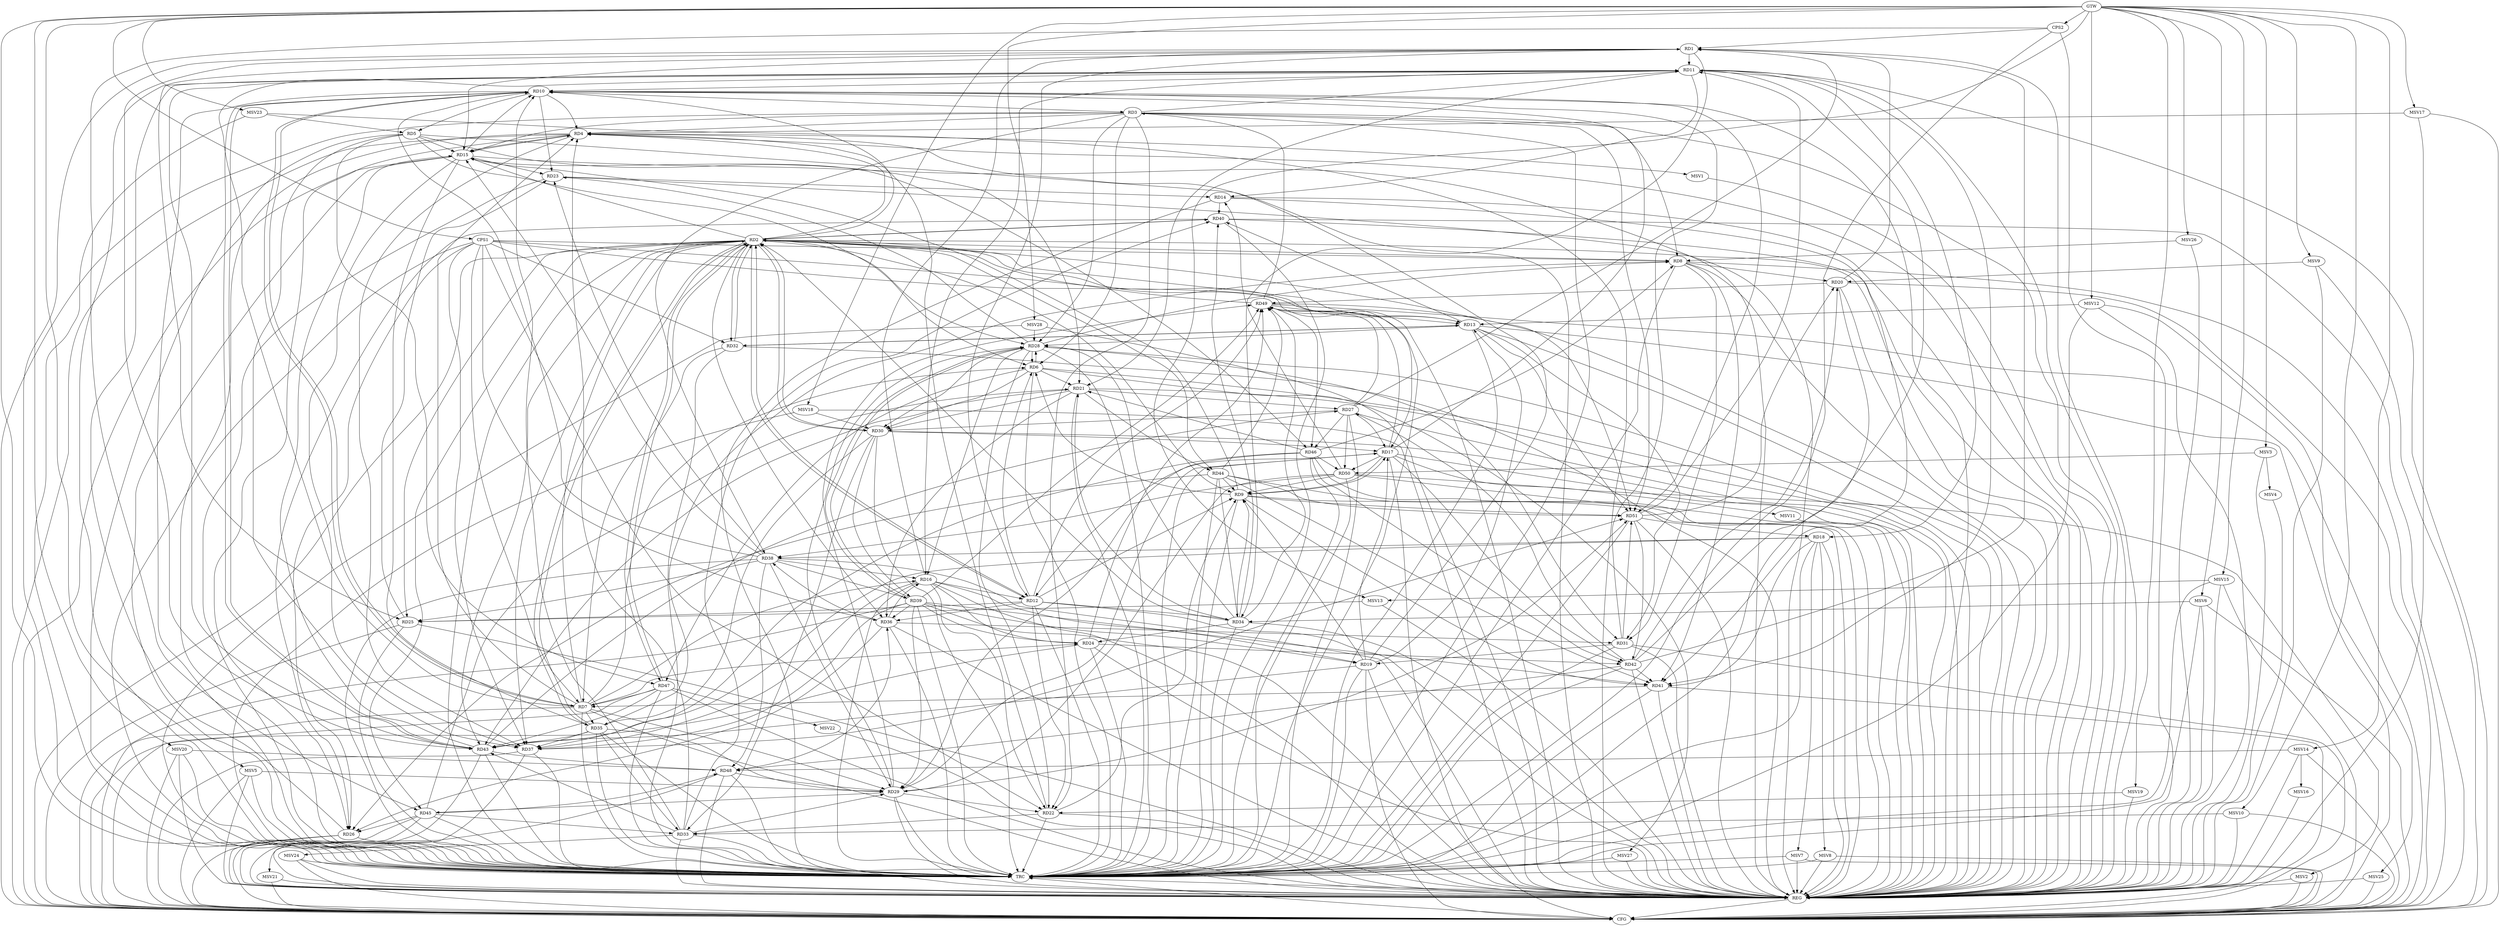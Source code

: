 strict digraph G {
  RD1 [ label="RD1" ];
  RD2 [ label="RD2" ];
  RD3 [ label="RD3" ];
  RD4 [ label="RD4" ];
  RD5 [ label="RD5" ];
  RD6 [ label="RD6" ];
  RD7 [ label="RD7" ];
  RD8 [ label="RD8" ];
  RD9 [ label="RD9" ];
  RD10 [ label="RD10" ];
  RD11 [ label="RD11" ];
  RD12 [ label="RD12" ];
  RD13 [ label="RD13" ];
  RD14 [ label="RD14" ];
  RD15 [ label="RD15" ];
  RD16 [ label="RD16" ];
  RD17 [ label="RD17" ];
  RD18 [ label="RD18" ];
  RD19 [ label="RD19" ];
  RD20 [ label="RD20" ];
  RD21 [ label="RD21" ];
  RD22 [ label="RD22" ];
  RD23 [ label="RD23" ];
  RD24 [ label="RD24" ];
  RD25 [ label="RD25" ];
  RD26 [ label="RD26" ];
  RD27 [ label="RD27" ];
  RD28 [ label="RD28" ];
  RD29 [ label="RD29" ];
  RD30 [ label="RD30" ];
  RD31 [ label="RD31" ];
  RD32 [ label="RD32" ];
  RD33 [ label="RD33" ];
  RD34 [ label="RD34" ];
  RD35 [ label="RD35" ];
  RD36 [ label="RD36" ];
  RD37 [ label="RD37" ];
  RD38 [ label="RD38" ];
  RD39 [ label="RD39" ];
  RD40 [ label="RD40" ];
  RD41 [ label="RD41" ];
  RD42 [ label="RD42" ];
  RD43 [ label="RD43" ];
  RD44 [ label="RD44" ];
  RD45 [ label="RD45" ];
  RD46 [ label="RD46" ];
  RD47 [ label="RD47" ];
  RD48 [ label="RD48" ];
  RD49 [ label="RD49" ];
  RD50 [ label="RD50" ];
  RD51 [ label="RD51" ];
  CPS1 [ label="CPS1" ];
  CPS2 [ label="CPS2" ];
  GTW [ label="GTW" ];
  REG [ label="REG" ];
  CFG [ label="CFG" ];
  TRC [ label="TRC" ];
  MSV1 [ label="MSV1" ];
  MSV2 [ label="MSV2" ];
  MSV3 [ label="MSV3" ];
  MSV4 [ label="MSV4" ];
  MSV5 [ label="MSV5" ];
  MSV6 [ label="MSV6" ];
  MSV7 [ label="MSV7" ];
  MSV8 [ label="MSV8" ];
  MSV9 [ label="MSV9" ];
  MSV10 [ label="MSV10" ];
  MSV11 [ label="MSV11" ];
  MSV12 [ label="MSV12" ];
  MSV13 [ label="MSV13" ];
  MSV14 [ label="MSV14" ];
  MSV15 [ label="MSV15" ];
  MSV16 [ label="MSV16" ];
  MSV17 [ label="MSV17" ];
  MSV18 [ label="MSV18" ];
  MSV19 [ label="MSV19" ];
  MSV20 [ label="MSV20" ];
  MSV21 [ label="MSV21" ];
  MSV22 [ label="MSV22" ];
  MSV23 [ label="MSV23" ];
  MSV24 [ label="MSV24" ];
  MSV25 [ label="MSV25" ];
  MSV26 [ label="MSV26" ];
  MSV27 [ label="MSV27" ];
  MSV28 [ label="MSV28" ];
  RD1 -> RD11;
  RD1 -> RD12;
  RD1 -> RD15;
  RD16 -> RD1;
  RD20 -> RD1;
  RD1 -> RD25;
  RD27 -> RD1;
  RD1 -> RD34;
  RD42 -> RD1;
  RD1 -> RD43;
  RD2 -> RD4;
  RD7 -> RD2;
  RD2 -> RD12;
  RD12 -> RD2;
  RD2 -> RD17;
  RD2 -> RD25;
  RD2 -> RD30;
  RD30 -> RD2;
  RD32 -> RD2;
  RD34 -> RD2;
  RD35 -> RD2;
  RD2 -> RD36;
  RD2 -> RD37;
  RD40 -> RD2;
  RD2 -> RD43;
  RD47 -> RD2;
  RD49 -> RD2;
  RD2 -> RD51;
  RD3 -> RD4;
  RD3 -> RD6;
  RD3 -> RD8;
  RD10 -> RD3;
  RD3 -> RD11;
  RD3 -> RD15;
  RD3 -> RD22;
  RD3 -> RD28;
  RD3 -> RD38;
  RD49 -> RD3;
  RD3 -> RD51;
  RD7 -> RD4;
  RD10 -> RD4;
  RD4 -> RD15;
  RD15 -> RD4;
  RD19 -> RD4;
  RD22 -> RD4;
  RD4 -> RD26;
  RD33 -> RD4;
  RD4 -> RD37;
  RD5 -> RD6;
  RD10 -> RD5;
  RD5 -> RD15;
  RD5 -> RD21;
  RD5 -> RD37;
  RD5 -> RD47;
  RD7 -> RD6;
  RD9 -> RD6;
  RD12 -> RD6;
  RD6 -> RD21;
  RD6 -> RD28;
  RD28 -> RD6;
  RD6 -> RD30;
  RD6 -> RD47;
  RD7 -> RD10;
  RD10 -> RD7;
  RD7 -> RD11;
  RD7 -> RD16;
  RD7 -> RD24;
  RD7 -> RD29;
  RD32 -> RD7;
  RD7 -> RD35;
  RD41 -> RD7;
  RD47 -> RD7;
  RD8 -> RD20;
  RD28 -> RD8;
  RD8 -> RD31;
  RD35 -> RD8;
  RD8 -> RD41;
  RD46 -> RD8;
  RD12 -> RD9;
  RD9 -> RD15;
  RD9 -> RD17;
  RD17 -> RD9;
  RD19 -> RD9;
  RD22 -> RD9;
  RD34 -> RD9;
  RD9 -> RD41;
  RD44 -> RD9;
  RD50 -> RD9;
  RD9 -> RD51;
  RD11 -> RD10;
  RD15 -> RD10;
  RD17 -> RD10;
  RD10 -> RD23;
  RD31 -> RD10;
  RD33 -> RD10;
  RD38 -> RD10;
  RD10 -> RD43;
  RD43 -> RD10;
  RD10 -> RD51;
  RD11 -> RD14;
  RD11 -> RD16;
  RD11 -> RD18;
  RD11 -> RD21;
  RD26 -> RD11;
  RD11 -> RD41;
  RD42 -> RD11;
  RD11 -> RD43;
  RD51 -> RD11;
  RD16 -> RD12;
  RD17 -> RD12;
  RD12 -> RD22;
  RD12 -> RD25;
  RD12 -> RD34;
  RD12 -> RD36;
  RD12 -> RD49;
  RD19 -> RD13;
  RD13 -> RD28;
  RD13 -> RD31;
  RD13 -> RD32;
  RD32 -> RD13;
  RD13 -> RD40;
  RD49 -> RD13;
  RD13 -> RD51;
  RD23 -> RD14;
  RD14 -> RD40;
  RD14 -> RD41;
  RD50 -> RD14;
  RD15 -> RD23;
  RD15 -> RD35;
  RD15 -> RD37;
  RD38 -> RD15;
  RD43 -> RD15;
  RD15 -> RD46;
  RD16 -> RD19;
  RD16 -> RD22;
  RD16 -> RD24;
  RD28 -> RD16;
  RD36 -> RD16;
  RD16 -> RD37;
  RD38 -> RD16;
  RD19 -> RD17;
  RD27 -> RD17;
  RD29 -> RD17;
  RD30 -> RD17;
  RD17 -> RD42;
  RD17 -> RD49;
  RD17 -> RD50;
  RD18 -> RD38;
  RD18 -> RD41;
  RD18 -> RD43;
  RD51 -> RD18;
  RD31 -> RD19;
  RD39 -> RD19;
  RD19 -> RD43;
  RD42 -> RD20;
  RD20 -> RD49;
  RD51 -> RD20;
  RD21 -> RD27;
  RD21 -> RD30;
  RD34 -> RD21;
  RD21 -> RD36;
  RD21 -> RD43;
  RD21 -> RD44;
  RD45 -> RD21;
  RD46 -> RD21;
  RD28 -> RD22;
  RD29 -> RD22;
  RD22 -> RD33;
  RD25 -> RD23;
  RD28 -> RD23;
  RD38 -> RD23;
  RD34 -> RD24;
  RD39 -> RD24;
  RD24 -> RD42;
  RD24 -> RD49;
  RD38 -> RD25;
  RD36 -> RD26;
  RD40 -> RD26;
  RD44 -> RD26;
  RD45 -> RD26;
  RD27 -> RD30;
  RD42 -> RD27;
  RD43 -> RD27;
  RD27 -> RD46;
  RD27 -> RD49;
  RD27 -> RD50;
  RD29 -> RD28;
  RD28 -> RD30;
  RD28 -> RD31;
  RD34 -> RD28;
  RD28 -> RD39;
  RD39 -> RD28;
  RD33 -> RD29;
  RD35 -> RD29;
  RD38 -> RD29;
  RD39 -> RD29;
  RD29 -> RD45;
  RD46 -> RD29;
  RD48 -> RD29;
  RD29 -> RD49;
  RD50 -> RD29;
  RD29 -> RD51;
  RD30 -> RD33;
  RD30 -> RD35;
  RD30 -> RD39;
  RD36 -> RD31;
  RD31 -> RD51;
  RD35 -> RD33;
  RD33 -> RD40;
  RD33 -> RD43;
  RD45 -> RD33;
  RD34 -> RD40;
  RD44 -> RD34;
  RD34 -> RD49;
  RD35 -> RD37;
  RD35 -> RD43;
  RD36 -> RD38;
  RD39 -> RD36;
  RD48 -> RD36;
  RD39 -> RD37;
  RD46 -> RD37;
  RD37 -> RD51;
  RD38 -> RD39;
  RD38 -> RD48;
  RD50 -> RD38;
  RD39 -> RD41;
  RD39 -> RD49;
  RD42 -> RD41;
  RD44 -> RD41;
  RD46 -> RD42;
  RD42 -> RD48;
  RD51 -> RD42;
  RD47 -> RD43;
  RD43 -> RD48;
  RD44 -> RD49;
  RD44 -> RD51;
  RD45 -> RD48;
  RD49 -> RD46;
  RD46 -> RD50;
  CPS1 -> RD7;
  CPS1 -> RD22;
  CPS1 -> RD26;
  CPS1 -> RD8;
  CPS1 -> RD36;
  CPS1 -> RD32;
  CPS1 -> RD37;
  CPS1 -> RD13;
  CPS2 -> RD1;
  CPS2 -> RD45;
  GTW -> CPS1;
  GTW -> CPS2;
  RD1 -> REG;
  RD2 -> REG;
  RD3 -> REG;
  RD4 -> REG;
  RD5 -> REG;
  RD6 -> REG;
  RD7 -> REG;
  RD8 -> REG;
  RD9 -> REG;
  RD10 -> REG;
  RD11 -> REG;
  RD12 -> REG;
  RD13 -> REG;
  RD14 -> REG;
  RD15 -> REG;
  RD16 -> REG;
  RD17 -> REG;
  RD18 -> REG;
  RD19 -> REG;
  RD20 -> REG;
  RD21 -> REG;
  RD22 -> REG;
  RD23 -> REG;
  RD24 -> REG;
  RD25 -> REG;
  RD26 -> REG;
  RD27 -> REG;
  RD28 -> REG;
  RD29 -> REG;
  RD30 -> REG;
  RD31 -> REG;
  RD32 -> REG;
  RD33 -> REG;
  RD34 -> REG;
  RD35 -> REG;
  RD36 -> REG;
  RD37 -> REG;
  RD38 -> REG;
  RD39 -> REG;
  RD40 -> REG;
  RD41 -> REG;
  RD42 -> REG;
  RD43 -> REG;
  RD44 -> REG;
  RD45 -> REG;
  RD46 -> REG;
  RD47 -> REG;
  RD48 -> REG;
  RD49 -> REG;
  RD50 -> REG;
  RD51 -> REG;
  CPS1 -> REG;
  CPS2 -> REG;
  RD25 -> CFG;
  RD45 -> CFG;
  RD19 -> CFG;
  RD4 -> CFG;
  RD39 -> CFG;
  RD8 -> CFG;
  RD40 -> CFG;
  RD7 -> CFG;
  RD26 -> CFG;
  RD37 -> CFG;
  RD20 -> CFG;
  RD41 -> CFG;
  RD49 -> CFG;
  RD13 -> CFG;
  RD3 -> CFG;
  RD31 -> CFG;
  RD47 -> CFG;
  RD17 -> CFG;
  RD15 -> CFG;
  RD24 -> CFG;
  RD11 -> CFG;
  RD2 -> CFG;
  REG -> CFG;
  RD1 -> TRC;
  RD2 -> TRC;
  RD3 -> TRC;
  RD4 -> TRC;
  RD5 -> TRC;
  RD6 -> TRC;
  RD7 -> TRC;
  RD8 -> TRC;
  RD9 -> TRC;
  RD10 -> TRC;
  RD11 -> TRC;
  RD12 -> TRC;
  RD13 -> TRC;
  RD14 -> TRC;
  RD15 -> TRC;
  RD16 -> TRC;
  RD17 -> TRC;
  RD18 -> TRC;
  RD19 -> TRC;
  RD20 -> TRC;
  RD21 -> TRC;
  RD22 -> TRC;
  RD23 -> TRC;
  RD24 -> TRC;
  RD25 -> TRC;
  RD26 -> TRC;
  RD27 -> TRC;
  RD28 -> TRC;
  RD29 -> TRC;
  RD30 -> TRC;
  RD31 -> TRC;
  RD32 -> TRC;
  RD33 -> TRC;
  RD34 -> TRC;
  RD35 -> TRC;
  RD36 -> TRC;
  RD37 -> TRC;
  RD38 -> TRC;
  RD39 -> TRC;
  RD40 -> TRC;
  RD41 -> TRC;
  RD42 -> TRC;
  RD43 -> TRC;
  RD44 -> TRC;
  RD45 -> TRC;
  RD46 -> TRC;
  RD47 -> TRC;
  RD48 -> TRC;
  RD49 -> TRC;
  RD50 -> TRC;
  RD51 -> TRC;
  CPS1 -> TRC;
  CPS2 -> TRC;
  GTW -> TRC;
  CFG -> TRC;
  TRC -> REG;
  RD2 -> RD13;
  RD2 -> RD47;
  RD2 -> RD45;
  RD2 -> RD9;
  RD2 -> RD15;
  RD2 -> RD40;
  RD2 -> RD35;
  RD2 -> RD44;
  RD2 -> RD32;
  RD2 -> RD10;
  RD2 -> RD8;
  RD2 -> RD28;
  RD4 -> MSV1;
  MSV1 -> REG;
  RD50 -> MSV2;
  MSV2 -> REG;
  MSV2 -> CFG;
  MSV3 -> RD50;
  GTW -> MSV3;
  MSV3 -> REG;
  MSV3 -> MSV4;
  MSV4 -> REG;
  MSV5 -> RD29;
  GTW -> MSV5;
  MSV5 -> REG;
  MSV5 -> TRC;
  MSV5 -> CFG;
  MSV6 -> RD34;
  GTW -> MSV6;
  MSV6 -> REG;
  MSV6 -> TRC;
  MSV6 -> CFG;
  RD18 -> MSV7;
  MSV7 -> REG;
  MSV7 -> TRC;
  MSV7 -> CFG;
  RD18 -> MSV8;
  MSV8 -> REG;
  MSV8 -> TRC;
  MSV8 -> CFG;
  MSV9 -> RD20;
  GTW -> MSV9;
  MSV9 -> REG;
  MSV9 -> CFG;
  MSV10 -> RD33;
  GTW -> MSV10;
  MSV10 -> REG;
  MSV10 -> CFG;
  RD17 -> MSV11;
  MSV11 -> REG;
  MSV12 -> RD13;
  GTW -> MSV12;
  MSV12 -> REG;
  MSV12 -> TRC;
  MSV13 -> RD25;
  GTW -> MSV13;
  MSV13 -> REG;
  MSV14 -> RD48;
  GTW -> MSV14;
  MSV14 -> REG;
  MSV14 -> CFG;
  MSV15 -> MSV13;
  GTW -> MSV15;
  MSV15 -> REG;
  MSV15 -> TRC;
  MSV15 -> CFG;
  MSV14 -> MSV16;
  MSV16 -> REG;
  MSV17 -> RD4;
  GTW -> MSV17;
  MSV17 -> REG;
  MSV17 -> CFG;
  MSV18 -> RD30;
  GTW -> MSV18;
  MSV18 -> REG;
  MSV18 -> TRC;
  MSV19 -> RD22;
  GTW -> MSV19;
  MSV19 -> REG;
  MSV20 -> RD48;
  GTW -> MSV20;
  MSV20 -> REG;
  MSV20 -> TRC;
  MSV20 -> CFG;
  RD48 -> MSV21;
  MSV21 -> REG;
  MSV21 -> CFG;
  RD47 -> MSV22;
  MSV22 -> REG;
  MSV23 -> RD5;
  GTW -> MSV23;
  MSV23 -> REG;
  MSV23 -> TRC;
  RD33 -> MSV24;
  MSV24 -> REG;
  MSV24 -> TRC;
  MSV24 -> CFG;
  MSV12 -> MSV25;
  MSV25 -> REG;
  MSV25 -> CFG;
  MSV26 -> RD8;
  GTW -> MSV26;
  MSV26 -> REG;
  RD6 -> MSV27;
  MSV27 -> REG;
  MSV27 -> TRC;
  MSV28 -> RD28;
  GTW -> MSV28;
  MSV28 -> REG;
  MSV28 -> TRC;
}
